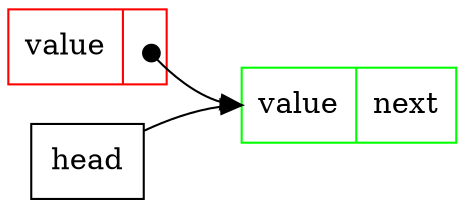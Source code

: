 digraph add_entry
{
    rankdir=LR;
    node [shape=record];
    node1 [label="{<value>value | <next> }", color=red];
    head [shaoe=box];
    node0 [label="{<value>value | <next> next }", color=green];
    head -> node0:value;
    node1:next:c -> node0:value [arrowtail=dot, dir=both, tailclip=false];
}

